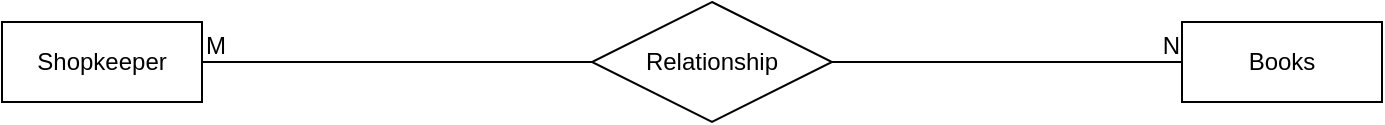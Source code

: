 <mxfile version="26.0.15">
  <diagram id="R2lEEEUBdFMjLlhIrx00" name="Page-1">
    <mxGraphModel dx="1042" dy="565" grid="1" gridSize="10" guides="1" tooltips="1" connect="1" arrows="1" fold="1" page="1" pageScale="1" pageWidth="850" pageHeight="1100" math="0" shadow="0" extFonts="Permanent Marker^https://fonts.googleapis.com/css?family=Permanent+Marker">
      <root>
        <mxCell id="0" />
        <mxCell id="1" parent="0" />
        <mxCell id="5TAWwWppFLTeb1Iua5rg-2" value="Shopkeeper" style="whiteSpace=wrap;html=1;align=center;" vertex="1" parent="1">
          <mxGeometry x="10" y="75" width="100" height="40" as="geometry" />
        </mxCell>
        <mxCell id="5TAWwWppFLTeb1Iua5rg-3" value="Books" style="whiteSpace=wrap;html=1;align=center;" vertex="1" parent="1">
          <mxGeometry x="600" y="75" width="100" height="40" as="geometry" />
        </mxCell>
        <mxCell id="5TAWwWppFLTeb1Iua5rg-12" value="" style="endArrow=none;html=1;rounded=0;exitX=1;exitY=0.5;exitDx=0;exitDy=0;entryX=0;entryY=0.5;entryDx=0;entryDy=0;" edge="1" parent="1" source="5TAWwWppFLTeb1Iua5rg-6" target="5TAWwWppFLTeb1Iua5rg-3">
          <mxGeometry relative="1" as="geometry">
            <mxPoint x="340" y="-35" as="sourcePoint" />
            <mxPoint x="600" y="95" as="targetPoint" />
            <Array as="points" />
          </mxGeometry>
        </mxCell>
        <mxCell id="5TAWwWppFLTeb1Iua5rg-14" value="N" style="resizable=0;html=1;whiteSpace=wrap;align=right;verticalAlign=bottom;" connectable="0" vertex="1" parent="5TAWwWppFLTeb1Iua5rg-12">
          <mxGeometry x="1" relative="1" as="geometry" />
        </mxCell>
        <mxCell id="5TAWwWppFLTeb1Iua5rg-15" value="" style="endArrow=none;html=1;rounded=0;exitX=1;exitY=0.5;exitDx=0;exitDy=0;entryX=0;entryY=0.5;entryDx=0;entryDy=0;" edge="1" parent="1" source="5TAWwWppFLTeb1Iua5rg-2" target="5TAWwWppFLTeb1Iua5rg-6">
          <mxGeometry relative="1" as="geometry">
            <mxPoint x="120" y="95" as="sourcePoint" />
            <mxPoint x="500" y="95" as="targetPoint" />
            <Array as="points" />
          </mxGeometry>
        </mxCell>
        <mxCell id="5TAWwWppFLTeb1Iua5rg-16" value="M" style="resizable=0;html=1;whiteSpace=wrap;align=left;verticalAlign=bottom;" connectable="0" vertex="1" parent="5TAWwWppFLTeb1Iua5rg-15">
          <mxGeometry x="-1" relative="1" as="geometry" />
        </mxCell>
        <mxCell id="5TAWwWppFLTeb1Iua5rg-6" value="Relationship" style="shape=rhombus;perimeter=rhombusPerimeter;whiteSpace=wrap;html=1;align=center;" vertex="1" parent="1">
          <mxGeometry x="305" y="65" width="120" height="60" as="geometry" />
        </mxCell>
      </root>
    </mxGraphModel>
  </diagram>
</mxfile>
